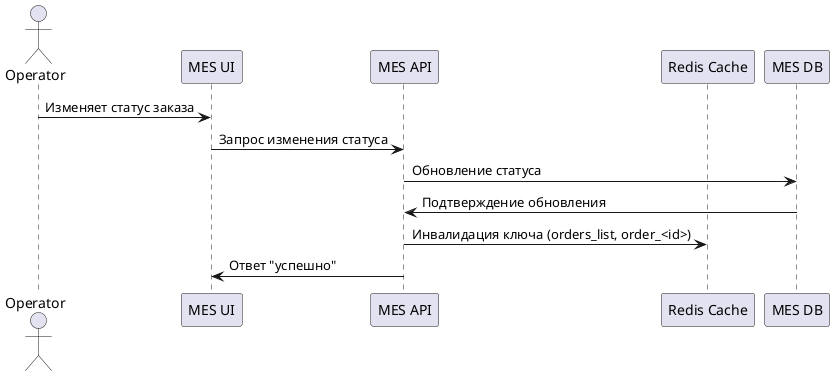 @startuml
actor Operator
participant MES_UI as "MES UI"
participant MES_API as "MES API"
participant Cache as "Redis Cache"
participant MES_DB as "MES DB"

Operator -> MES_UI: Изменяет статус заказа
MES_UI -> MES_API: Запрос изменения статуса
MES_API -> MES_DB: Обновление статуса
MES_DB -> MES_API: Подтверждение обновления
MES_API -> Cache: Инвалидация ключа (orders_list, order_<id>)
MES_API -> MES_UI: Ответ "успешно"
@enduml
